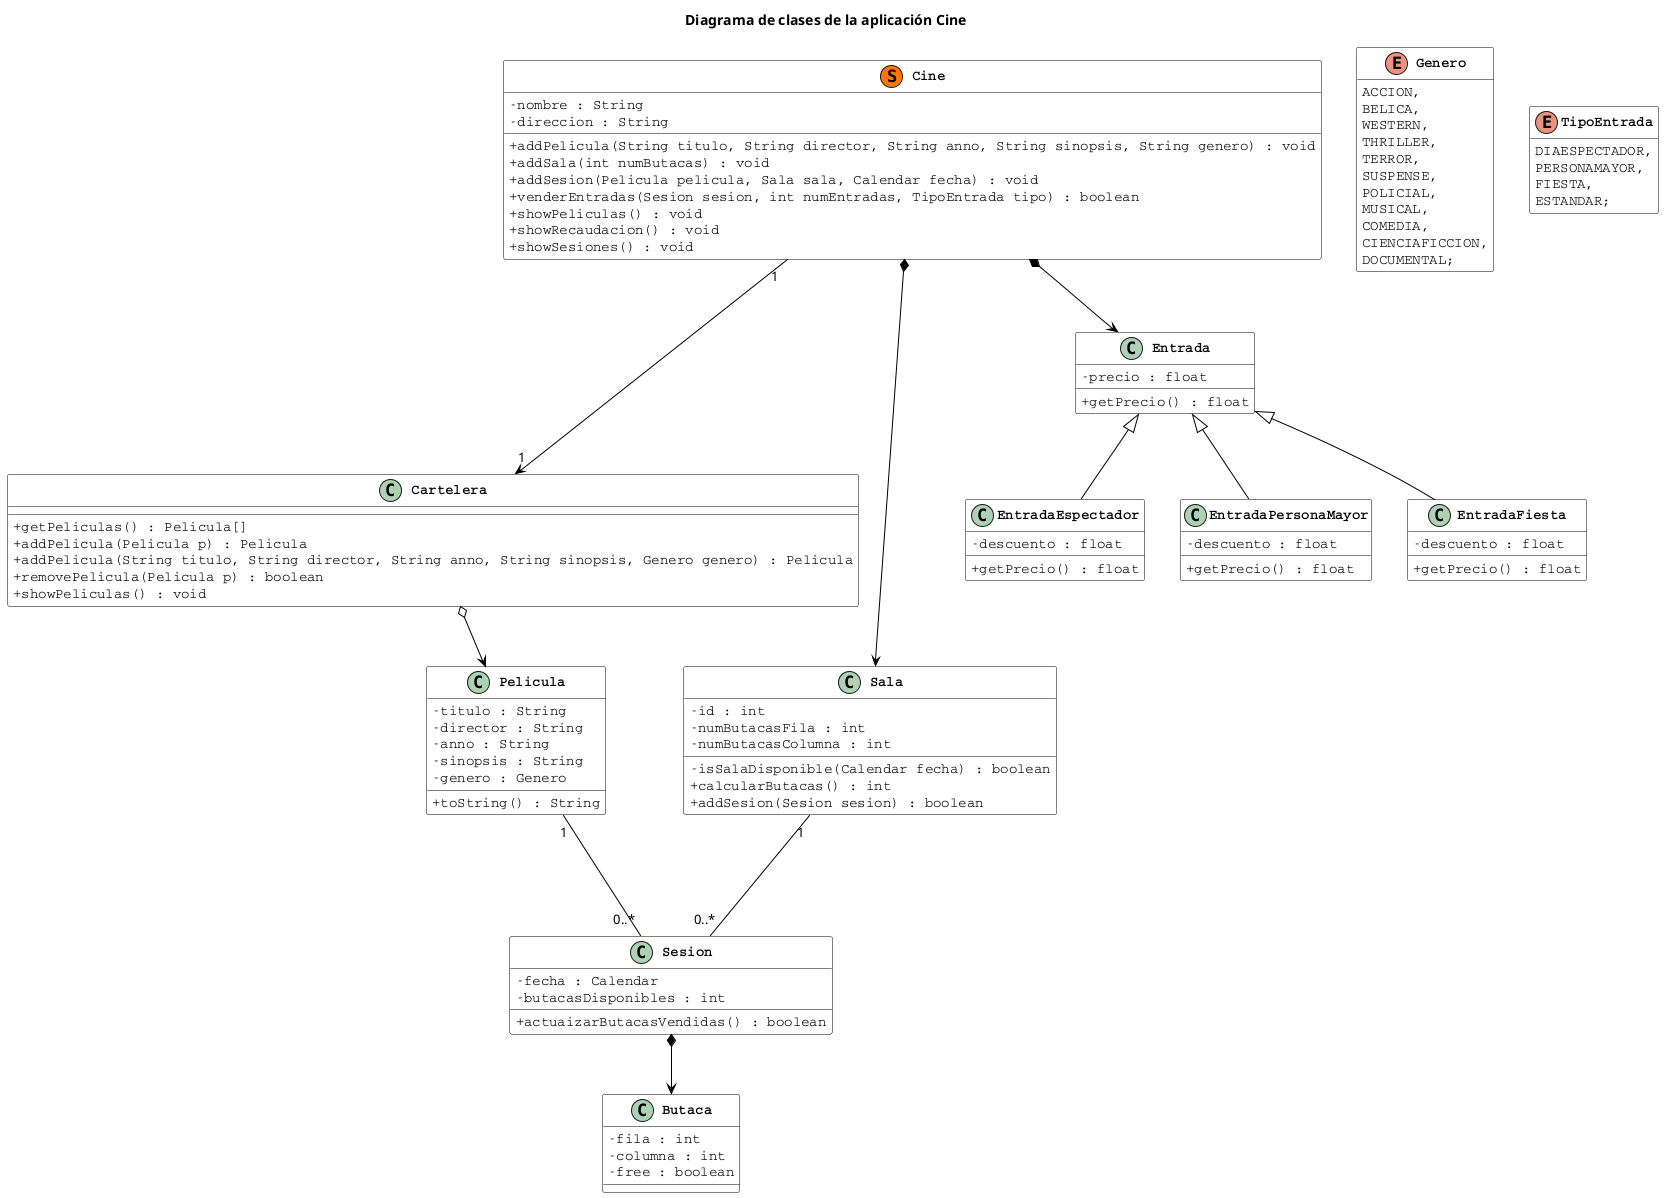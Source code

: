 @startuml
skinparam {
  classAttributeIconSize 0
  ClassBorderColor Black
  ClassBackgroundColor White
  ClassFontStyle bold
  ClassFontName Courier
  ClassAttributeFontName Courier
  ArrowColor Black
  Shadowing false
}

title Diagrama de clases de la aplicación Cine

hide enum methods

class Cine << (S,#FF7700) >> {
    - nombre : String
    - direccion : String

    + addPelicula(String titulo, String director, String anno, String sinopsis, String genero) : void
    + addSala(int numButacas) : void
    + addSesion(Pelicula pelicula, Sala sala, Calendar fecha) : void
    + venderEntradas(Sesion sesion, int numEntradas, TipoEntrada tipo) : boolean
    + showPeliculas() : void
    + showRecaudacion() : void
    + showSesiones() : void
}

class Cartelera {
    + getPeliculas() : Pelicula[]
    + addPelicula(Pelicula p) : Pelicula
    + addPelicula(String titulo, String director, String anno, String sinopsis, Genero genero) : Pelicula
    + removePelicula(Pelicula p) : boolean
    + showPeliculas() : void
}

class Sesion {
    - fecha : Calendar
    - butacasDisponibles : int

    + actuaizarButacasVendidas() : boolean
}

class Butaca{
    - fila : int
    - columna : int
    - free : boolean
}

class Pelicula{
    - titulo : String
    - director : String
    - anno : String
    - sinopsis : String
    - genero : Genero

    + toString() : String
}

class Sala{
    - id : int
    - numButacasFila : int
    - numButacasColumna : int

    - isSalaDisponible(Calendar fecha) : boolean
    + calcularButacas() : int
    + addSesion(Sesion sesion) : boolean
}

class Entrada{
    - precio : float

    + getPrecio() : float
}

class EntradaEspectador extends Entrada{
    - descuento : float

    + getPrecio() : float
}

class EntradaPersonaMayor extends Entrada{
    - descuento : float

    + getPrecio() : float
}

class EntradaFiesta extends Entrada{
    - descuento : float

    + getPrecio() : float
}

enum Genero {
    ACCION,
    BELICA,
    WESTERN,
    THRILLER,
    TERROR,
    SUSPENSE,
    POLICIAL,
    MUSICAL,
    COMEDIA,
    CIENCIAFICCION,
    DOCUMENTAL;
}

enum TipoEntrada{
    DIAESPECTADOR,
    PERSONAMAYOR,
    FIESTA,
    ESTANDAR;
}

Cine *--> Sala
Cine *--> Entrada
Cine "1" ---> "1" Cartelera
Cartelera o--> Pelicula

Pelicula "1" --- "0..*" Sesion
Sala "1" --- "0..*" Sesion
Sesion *--> Butaca

@enduml
